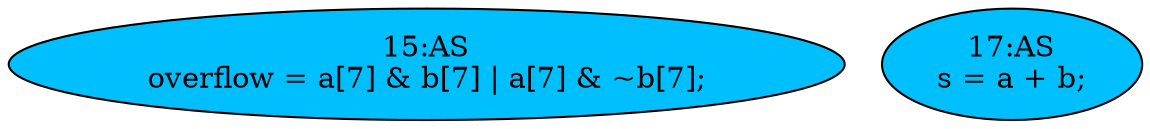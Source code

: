 strict digraph "compose( ,  )" {
	node [label="\N"];
	"15:AS"	[ast="<pyverilog.vparser.ast.Assign object at 0x7feefede4f10>",
		def_var="['overflow']",
		fillcolor=deepskyblue,
		label="15:AS
overflow = a[7] & b[7] | a[7] & ~b[7];",
		statements="[]",
		style=filled,
		typ=Assign,
		use_var="['a', 'b', 'a', 'b']"];
	"17:AS"	[ast="<pyverilog.vparser.ast.Assign object at 0x7feefedf2190>",
		def_var="['s']",
		fillcolor=deepskyblue,
		label="17:AS
s = a + b;",
		statements="[]",
		style=filled,
		typ=Assign,
		use_var="['a', 'b']"];
}

